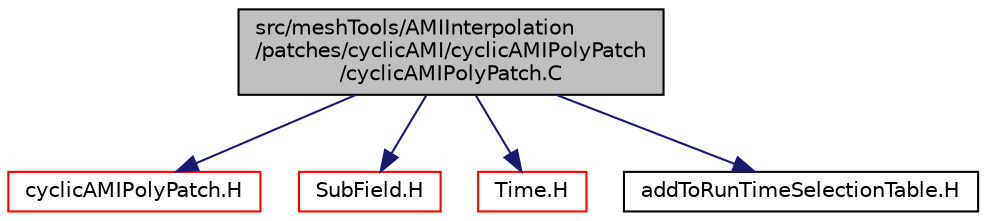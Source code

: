digraph "src/meshTools/AMIInterpolation/patches/cyclicAMI/cyclicAMIPolyPatch/cyclicAMIPolyPatch.C"
{
  bgcolor="transparent";
  edge [fontname="Helvetica",fontsize="10",labelfontname="Helvetica",labelfontsize="10"];
  node [fontname="Helvetica",fontsize="10",shape=record];
  Node0 [label="src/meshTools/AMIInterpolation\l/patches/cyclicAMI/cyclicAMIPolyPatch\l/cyclicAMIPolyPatch.C",height=0.2,width=0.4,color="black", fillcolor="grey75", style="filled", fontcolor="black"];
  Node0 -> Node1 [color="midnightblue",fontsize="10",style="solid",fontname="Helvetica"];
  Node1 [label="cyclicAMIPolyPatch.H",height=0.2,width=0.4,color="red",URL="$a08090.html"];
  Node0 -> Node223 [color="midnightblue",fontsize="10",style="solid",fontname="Helvetica"];
  Node223 [label="SubField.H",height=0.2,width=0.4,color="red",URL="$a10313.html"];
  Node0 -> Node225 [color="midnightblue",fontsize="10",style="solid",fontname="Helvetica"];
  Node225 [label="Time.H",height=0.2,width=0.4,color="red",URL="$a10025.html"];
  Node0 -> Node264 [color="midnightblue",fontsize="10",style="solid",fontname="Helvetica"];
  Node264 [label="addToRunTimeSelectionTable.H",height=0.2,width=0.4,color="black",URL="$a09989.html",tooltip="Macros for easy insertion into run-time selection tables. "];
}
